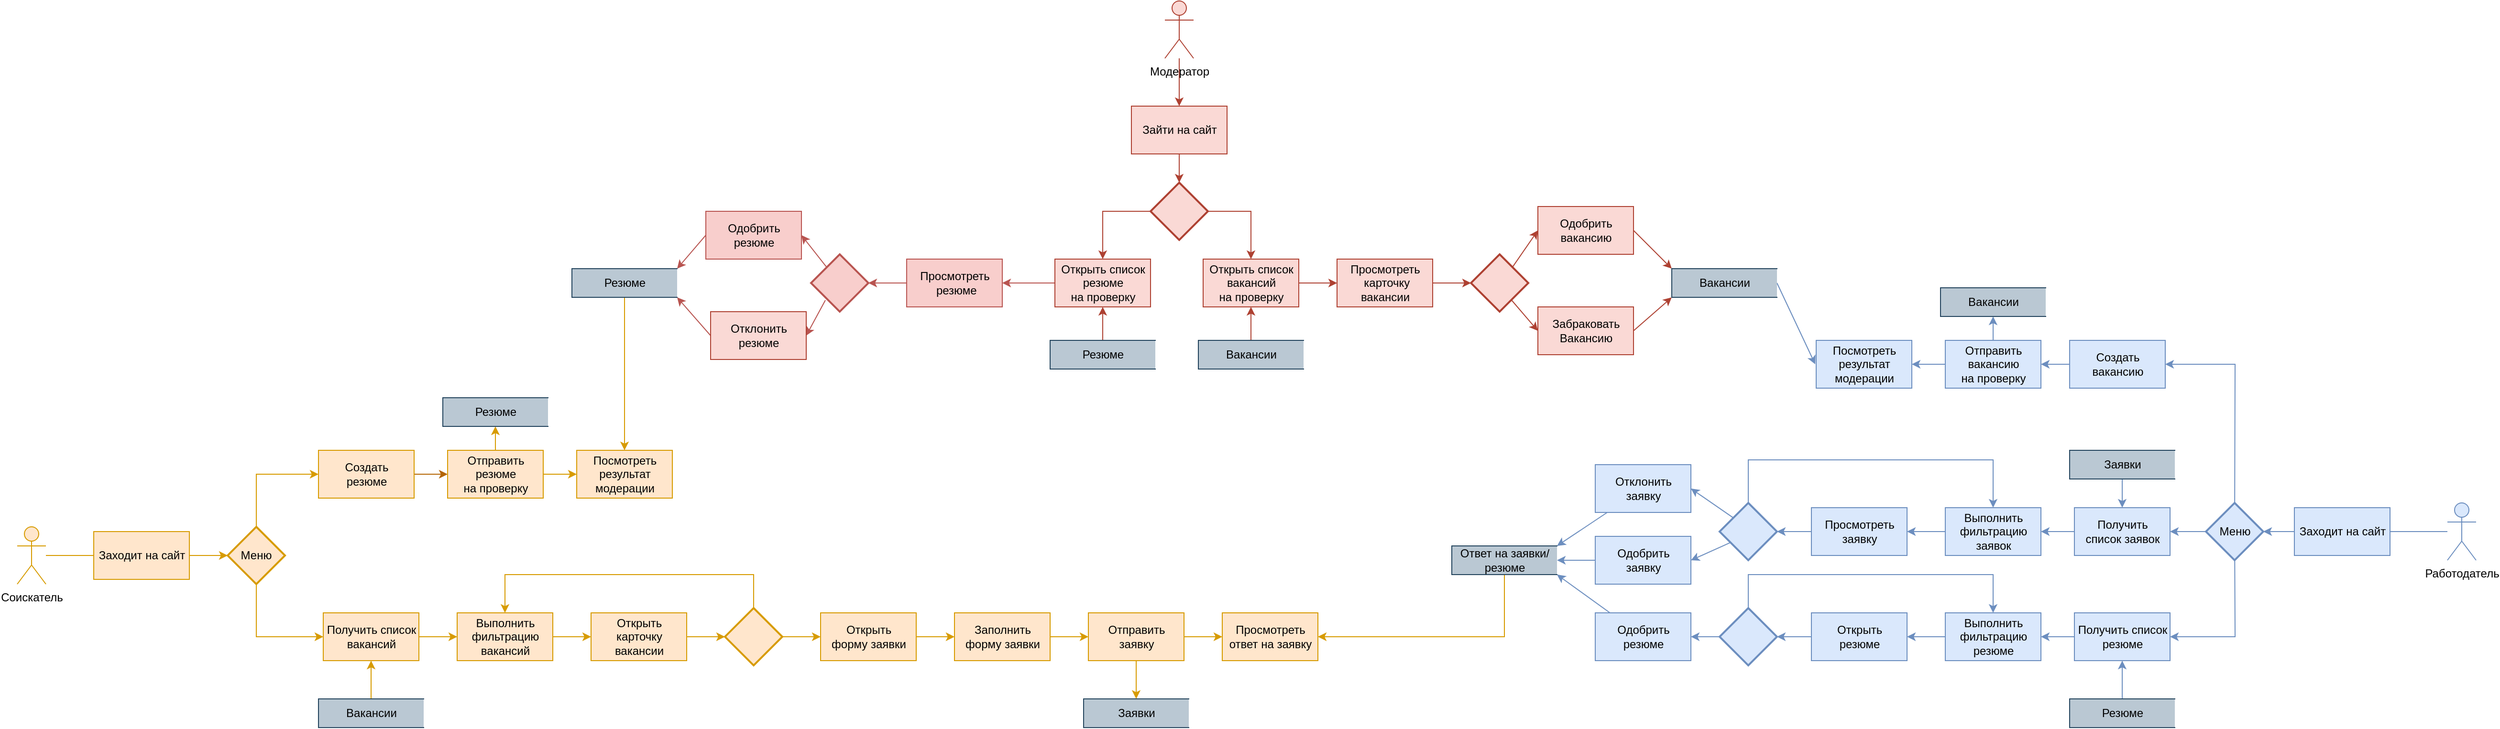 <mxfile version="15.4.3" type="github">
  <diagram id="C21_k85sb6ZyRS77wJrD" name="Page-1">
    <mxGraphModel dx="1211" dy="679" grid="1" gridSize="10" guides="1" tooltips="1" connect="1" arrows="1" fold="1" page="1" pageScale="1" pageWidth="827" pageHeight="1169" math="0" shadow="0">
      <root>
        <mxCell id="0" />
        <mxCell id="1" parent="0" />
        <mxCell id="LUDH4wjvU4SrbuikT29l-1" style="rounded=0;orthogonalLoop=1;jettySize=auto;html=1;entryX=0;entryY=0.5;entryDx=0;entryDy=0;endArrow=none;endFill=0;fillColor=#ffe6cc;strokeColor=#d79b00;" parent="1" source="D2r-PwF-YzfnImC0Go6T-1" target="uuZOSg6ESPEfrkIVJV4Z-1" edge="1">
          <mxGeometry relative="1" as="geometry" />
        </mxCell>
        <mxCell id="D2r-PwF-YzfnImC0Go6T-1" value="Соискатель" style="shape=umlActor;verticalLabelPosition=bottom;verticalAlign=top;html=1;outlineConnect=0;fillColor=#ffe6cc;strokeColor=#d79b00;" parent="1" vertex="1">
          <mxGeometry x="40" y="610" width="30" height="60" as="geometry" />
        </mxCell>
        <mxCell id="LjC3mDEhQsDeIbDJmXrm-3" style="edgeStyle=none;rounded=0;orthogonalLoop=1;jettySize=auto;html=1;entryX=0;entryY=0.5;entryDx=0;entryDy=0;entryPerimeter=0;endArrow=classic;endFill=1;fillColor=#ffe6cc;strokeColor=#d79b00;" parent="1" source="uuZOSg6ESPEfrkIVJV4Z-1" target="LjC3mDEhQsDeIbDJmXrm-2" edge="1">
          <mxGeometry relative="1" as="geometry" />
        </mxCell>
        <mxCell id="uuZOSg6ESPEfrkIVJV4Z-1" value="Заходит на сайт" style="html=1;dashed=0;whitespace=wrap;fillColor=#ffe6cc;strokeColor=#d79b00;" parent="1" vertex="1">
          <mxGeometry x="120" y="615" width="100" height="50" as="geometry" />
        </mxCell>
        <mxCell id="qvLsPSN7j7izspv_ZfGc-3" style="edgeStyle=none;rounded=0;orthogonalLoop=1;jettySize=auto;html=1;exitX=0.5;exitY=0;exitDx=0;exitDy=0;exitPerimeter=0;entryX=0;entryY=0.5;entryDx=0;entryDy=0;endArrow=classic;endFill=1;fillColor=#ffe6cc;strokeColor=#d79b00;" parent="1" source="LjC3mDEhQsDeIbDJmXrm-2" target="qvLsPSN7j7izspv_ZfGc-1" edge="1">
          <mxGeometry relative="1" as="geometry">
            <Array as="points">
              <mxPoint x="290" y="555" />
            </Array>
          </mxGeometry>
        </mxCell>
        <mxCell id="rgpHVdHSaxb2P8GUr3Yn-1" style="edgeStyle=none;rounded=0;orthogonalLoop=1;jettySize=auto;html=1;entryX=0;entryY=0.5;entryDx=0;entryDy=0;endArrow=classic;endFill=1;fillColor=#ffe6cc;strokeColor=#d79b00;" parent="1" source="LjC3mDEhQsDeIbDJmXrm-2" target="qvLsPSN7j7izspv_ZfGc-2" edge="1">
          <mxGeometry relative="1" as="geometry">
            <Array as="points">
              <mxPoint x="290" y="725" />
            </Array>
          </mxGeometry>
        </mxCell>
        <mxCell id="LjC3mDEhQsDeIbDJmXrm-2" value="Меню" style="strokeWidth=2;html=1;shape=mxgraph.flowchart.decision;whiteSpace=wrap;fillColor=#ffe6cc;strokeColor=#d79b00;" parent="1" vertex="1">
          <mxGeometry x="260" y="610" width="60" height="60" as="geometry" />
        </mxCell>
        <mxCell id="crWgUegJfXbd5GNQg8C4-1" style="edgeStyle=none;rounded=0;orthogonalLoop=1;jettySize=auto;html=1;entryX=0.5;entryY=1;entryDx=0;entryDy=0;endArrow=classic;endFill=1;fillColor=#ffe6cc;strokeColor=#d79b00;exitX=0.5;exitY=0;exitDx=0;exitDy=0;" parent="1" source="IK7K3Vku0Z96cUypJDgi-21" target="6Fy4-rbzmQZifoCD9x8R-1" edge="1">
          <mxGeometry relative="1" as="geometry" />
        </mxCell>
        <mxCell id="IK7K3Vku0Z96cUypJDgi-22" style="edgeStyle=none;rounded=0;orthogonalLoop=1;jettySize=auto;html=1;entryX=0;entryY=0.5;entryDx=0;entryDy=0;endArrow=classic;endFill=1;fillColor=#fad7ac;strokeColor=#b46504;" parent="1" source="qvLsPSN7j7izspv_ZfGc-1" target="IK7K3Vku0Z96cUypJDgi-21" edge="1">
          <mxGeometry relative="1" as="geometry" />
        </mxCell>
        <mxCell id="qvLsPSN7j7izspv_ZfGc-1" value="Создать&lt;br&gt;резюме" style="html=1;dashed=0;whitespace=wrap;fillColor=#ffe6cc;strokeColor=#d79b00;" parent="1" vertex="1">
          <mxGeometry x="355" y="530" width="100" height="50" as="geometry" />
        </mxCell>
        <mxCell id="xm4uXV9lGSWtBxNTGhr5-1" style="edgeStyle=none;rounded=0;orthogonalLoop=1;jettySize=auto;html=1;entryX=0;entryY=0.5;entryDx=0;entryDy=0;endArrow=classic;endFill=1;fillColor=#ffe6cc;strokeColor=#d79b00;" parent="1" source="qvLsPSN7j7izspv_ZfGc-2" target="pQPMlpZ6iSRC3UOApfKj-3" edge="1">
          <mxGeometry relative="1" as="geometry" />
        </mxCell>
        <mxCell id="qvLsPSN7j7izspv_ZfGc-2" value="Получить список &lt;br&gt;вакансий" style="html=1;dashed=0;whitespace=wrap;fillColor=#ffe6cc;strokeColor=#d79b00;" parent="1" vertex="1">
          <mxGeometry x="360" y="700" width="100" height="50" as="geometry" />
        </mxCell>
        <mxCell id="6Fy4-rbzmQZifoCD9x8R-1" value="Резюме" style="html=1;dashed=0;whitespace=wrap;shape=partialRectangle;right=0;fillColor=#bac8d3;strokeColor=#23445d;" parent="1" vertex="1">
          <mxGeometry x="485" y="475" width="110" height="30" as="geometry" />
        </mxCell>
        <mxCell id="pQPMlpZ6iSRC3UOApfKj-2" style="edgeStyle=none;rounded=0;orthogonalLoop=1;jettySize=auto;html=1;entryX=0.5;entryY=1;entryDx=0;entryDy=0;endArrow=classic;endFill=1;fillColor=#ffe6cc;strokeColor=#d79b00;" parent="1" source="pQPMlpZ6iSRC3UOApfKj-1" target="qvLsPSN7j7izspv_ZfGc-2" edge="1">
          <mxGeometry relative="1" as="geometry" />
        </mxCell>
        <mxCell id="pQPMlpZ6iSRC3UOApfKj-1" value="Вакансии" style="html=1;dashed=0;whitespace=wrap;shape=partialRectangle;right=0;fillColor=#bac8d3;strokeColor=#23445d;" parent="1" vertex="1">
          <mxGeometry x="355" y="790" width="110" height="30" as="geometry" />
        </mxCell>
        <mxCell id="vGuwMdQloGmD3DE4HRwy-2" style="edgeStyle=none;rounded=0;orthogonalLoop=1;jettySize=auto;html=1;entryX=0;entryY=0.5;entryDx=0;entryDy=0;endArrow=classic;endFill=1;fillColor=#ffe6cc;strokeColor=#d79b00;" parent="1" source="pQPMlpZ6iSRC3UOApfKj-3" target="vGuwMdQloGmD3DE4HRwy-1" edge="1">
          <mxGeometry relative="1" as="geometry" />
        </mxCell>
        <mxCell id="pQPMlpZ6iSRC3UOApfKj-3" value="Выполнить&lt;br&gt;фильтрацию&lt;br&gt;вакансий" style="html=1;dashed=0;whitespace=wrap;fillColor=#ffe6cc;strokeColor=#d79b00;" parent="1" vertex="1">
          <mxGeometry x="500" y="700" width="100" height="50" as="geometry" />
        </mxCell>
        <mxCell id="W4q43Aq9jghr6jQ2ZjRL-2" style="edgeStyle=none;rounded=0;orthogonalLoop=1;jettySize=auto;html=1;endArrow=classic;endFill=1;fillColor=#ffe6cc;strokeColor=#d79b00;" parent="1" source="vGuwMdQloGmD3DE4HRwy-1" target="W4q43Aq9jghr6jQ2ZjRL-1" edge="1">
          <mxGeometry relative="1" as="geometry" />
        </mxCell>
        <mxCell id="vGuwMdQloGmD3DE4HRwy-1" value="Открыть&lt;br&gt;карточку&lt;br&gt;вакансии" style="html=1;dashed=0;whitespace=wrap;fillColor=#ffe6cc;strokeColor=#d79b00;" parent="1" vertex="1">
          <mxGeometry x="640" y="700" width="100" height="50" as="geometry" />
        </mxCell>
        <mxCell id="ISG6JPcZXc1P4ELiFwxI-1" style="edgeStyle=none;rounded=0;orthogonalLoop=1;jettySize=auto;html=1;entryX=0.5;entryY=0;entryDx=0;entryDy=0;endArrow=classic;endFill=1;fillColor=#ffe6cc;strokeColor=#d79b00;" parent="1" source="W4q43Aq9jghr6jQ2ZjRL-1" target="pQPMlpZ6iSRC3UOApfKj-3" edge="1">
          <mxGeometry relative="1" as="geometry">
            <Array as="points">
              <mxPoint x="810" y="660" />
              <mxPoint x="550" y="660" />
            </Array>
          </mxGeometry>
        </mxCell>
        <mxCell id="ylRt31l4XKIC7rwgh-Yc-5" style="edgeStyle=none;rounded=0;orthogonalLoop=1;jettySize=auto;html=1;entryX=0;entryY=0.5;entryDx=0;entryDy=0;endArrow=classic;endFill=1;fillColor=#ffe6cc;strokeColor=#d79b00;" parent="1" source="W4q43Aq9jghr6jQ2ZjRL-1" target="ylRt31l4XKIC7rwgh-Yc-3" edge="1">
          <mxGeometry relative="1" as="geometry" />
        </mxCell>
        <mxCell id="W4q43Aq9jghr6jQ2ZjRL-1" value="" style="strokeWidth=2;html=1;shape=mxgraph.flowchart.decision;whiteSpace=wrap;fillColor=#ffe6cc;strokeColor=#d79b00;" parent="1" vertex="1">
          <mxGeometry x="780" y="695" width="60" height="60" as="geometry" />
        </mxCell>
        <mxCell id="iEgB-U53n_eqfNML0eOX-1" style="edgeStyle=none;rounded=0;orthogonalLoop=1;jettySize=auto;html=1;entryX=0;entryY=0.5;entryDx=0;entryDy=0;endArrow=classic;endFill=1;fillColor=#ffe6cc;strokeColor=#d79b00;" parent="1" source="ylRt31l4XKIC7rwgh-Yc-3" target="ylRt31l4XKIC7rwgh-Yc-6" edge="1">
          <mxGeometry relative="1" as="geometry" />
        </mxCell>
        <mxCell id="ylRt31l4XKIC7rwgh-Yc-3" value="Открыть&lt;br&gt;форму заявки" style="html=1;dashed=0;whitespace=wrap;fillColor=#ffe6cc;strokeColor=#d79b00;" parent="1" vertex="1">
          <mxGeometry x="880" y="700" width="100" height="50" as="geometry" />
        </mxCell>
        <mxCell id="iEgB-U53n_eqfNML0eOX-3" style="edgeStyle=none;rounded=0;orthogonalLoop=1;jettySize=auto;html=1;entryX=0;entryY=0.5;entryDx=0;entryDy=0;endArrow=classic;endFill=1;fillColor=#ffe6cc;strokeColor=#d79b00;" parent="1" source="ylRt31l4XKIC7rwgh-Yc-6" target="iEgB-U53n_eqfNML0eOX-2" edge="1">
          <mxGeometry relative="1" as="geometry" />
        </mxCell>
        <mxCell id="ylRt31l4XKIC7rwgh-Yc-6" value="Заполнить&lt;br&gt;форму заявки" style="html=1;dashed=0;whitespace=wrap;fillColor=#ffe6cc;strokeColor=#d79b00;" parent="1" vertex="1">
          <mxGeometry x="1020" y="700" width="100" height="50" as="geometry" />
        </mxCell>
        <mxCell id="Db4a7CwUrQpfsaG22Oow-3" style="edgeStyle=none;rounded=0;orthogonalLoop=1;jettySize=auto;html=1;entryX=0.5;entryY=0;entryDx=0;entryDy=0;endArrow=classic;endFill=1;fillColor=#ffe6cc;strokeColor=#d79b00;" parent="1" source="iEgB-U53n_eqfNML0eOX-2" target="Db4a7CwUrQpfsaG22Oow-2" edge="1">
          <mxGeometry relative="1" as="geometry" />
        </mxCell>
        <mxCell id="qurMvy2kzXPyth9BOG6e-2" style="edgeStyle=none;rounded=0;orthogonalLoop=1;jettySize=auto;html=1;entryX=0;entryY=0.5;entryDx=0;entryDy=0;endArrow=classic;endFill=1;fillColor=#ffe6cc;strokeColor=#d79b00;" parent="1" source="iEgB-U53n_eqfNML0eOX-2" edge="1">
          <mxGeometry relative="1" as="geometry">
            <mxPoint x="1300" y="725" as="targetPoint" />
          </mxGeometry>
        </mxCell>
        <mxCell id="iEgB-U53n_eqfNML0eOX-2" value="Отправить&lt;br&gt;заявку" style="html=1;dashed=0;whitespace=wrap;fillColor=#ffe6cc;strokeColor=#d79b00;" parent="1" vertex="1">
          <mxGeometry x="1160" y="700" width="100" height="50" as="geometry" />
        </mxCell>
        <mxCell id="Db4a7CwUrQpfsaG22Oow-2" value="Заявки" style="html=1;dashed=0;whitespace=wrap;shape=partialRectangle;right=0;fillColor=#bac8d3;strokeColor=#23445d;" parent="1" vertex="1">
          <mxGeometry x="1155" y="790" width="110" height="30" as="geometry" />
        </mxCell>
        <mxCell id="qurMvy2kzXPyth9BOG6e-3" value="Просмотреть&lt;br&gt;ответ на заявку" style="html=1;dashed=0;whitespace=wrap;fillColor=#ffe6cc;strokeColor=#d79b00;" parent="1" vertex="1">
          <mxGeometry x="1300" y="700" width="100" height="50" as="geometry" />
        </mxCell>
        <mxCell id="qurMvy2kzXPyth9BOG6e-19" style="edgeStyle=none;rounded=0;orthogonalLoop=1;jettySize=auto;html=1;entryX=1;entryY=0.5;entryDx=0;entryDy=0;endArrow=none;endFill=0;fillColor=#dae8fc;strokeColor=#6c8ebf;" parent="1" source="qurMvy2kzXPyth9BOG6e-7" target="qurMvy2kzXPyth9BOG6e-10" edge="1">
          <mxGeometry relative="1" as="geometry" />
        </mxCell>
        <mxCell id="qurMvy2kzXPyth9BOG6e-7" value="Работодатель" style="shape=umlActor;verticalLabelPosition=bottom;verticalAlign=top;html=1;outlineConnect=0;fillColor=#dae8fc;strokeColor=#6c8ebf;" parent="1" vertex="1">
          <mxGeometry x="2581" y="585" width="30" height="60" as="geometry" />
        </mxCell>
        <mxCell id="qurMvy2kzXPyth9BOG6e-20" style="edgeStyle=none;rounded=0;orthogonalLoop=1;jettySize=auto;html=1;entryX=1;entryY=0.5;entryDx=0;entryDy=0;entryPerimeter=0;endArrow=classic;endFill=1;fillColor=#dae8fc;strokeColor=#6c8ebf;" parent="1" source="qurMvy2kzXPyth9BOG6e-10" target="qurMvy2kzXPyth9BOG6e-13" edge="1">
          <mxGeometry relative="1" as="geometry" />
        </mxCell>
        <mxCell id="qurMvy2kzXPyth9BOG6e-10" value="Заходит на сайт" style="html=1;dashed=0;whitespace=wrap;fillColor=#dae8fc;strokeColor=#6c8ebf;" parent="1" vertex="1">
          <mxGeometry x="2421" y="590" width="100" height="50" as="geometry" />
        </mxCell>
        <mxCell id="qurMvy2kzXPyth9BOG6e-21" style="edgeStyle=none;rounded=0;orthogonalLoop=1;jettySize=auto;html=1;entryX=1;entryY=0.5;entryDx=0;entryDy=0;endArrow=classic;endFill=1;fillColor=#dae8fc;strokeColor=#6c8ebf;" parent="1" source="qurMvy2kzXPyth9BOG6e-13" target="qurMvy2kzXPyth9BOG6e-15" edge="1">
          <mxGeometry relative="1" as="geometry">
            <Array as="points">
              <mxPoint x="2359" y="440" />
            </Array>
          </mxGeometry>
        </mxCell>
        <mxCell id="qurMvy2kzXPyth9BOG6e-23" style="edgeStyle=none;rounded=0;orthogonalLoop=1;jettySize=auto;html=1;entryX=1;entryY=0.5;entryDx=0;entryDy=0;endArrow=classic;endFill=1;fillColor=#dae8fc;strokeColor=#6c8ebf;" parent="1" source="qurMvy2kzXPyth9BOG6e-13" target="qurMvy2kzXPyth9BOG6e-16" edge="1">
          <mxGeometry relative="1" as="geometry">
            <Array as="points">
              <mxPoint x="2359" y="725" />
            </Array>
          </mxGeometry>
        </mxCell>
        <mxCell id="teQJ-WNyYSYPGvEql-g7-2" style="edgeStyle=none;rounded=0;orthogonalLoop=1;jettySize=auto;html=1;exitX=0;exitY=0.5;exitDx=0;exitDy=0;exitPerimeter=0;entryX=1;entryY=0.5;entryDx=0;entryDy=0;endArrow=classic;endFill=1;fillColor=#dae8fc;strokeColor=#6c8ebf;" parent="1" source="qurMvy2kzXPyth9BOG6e-13" target="teQJ-WNyYSYPGvEql-g7-1" edge="1">
          <mxGeometry relative="1" as="geometry" />
        </mxCell>
        <mxCell id="qurMvy2kzXPyth9BOG6e-13" value="Меню" style="strokeWidth=2;html=1;shape=mxgraph.flowchart.decision;whiteSpace=wrap;fillColor=#dae8fc;strokeColor=#6c8ebf;" parent="1" vertex="1">
          <mxGeometry x="2328.5" y="585" width="60" height="60" as="geometry" />
        </mxCell>
        <mxCell id="qurMvy2kzXPyth9BOG6e-22" style="edgeStyle=none;rounded=0;orthogonalLoop=1;jettySize=auto;html=1;entryX=0.5;entryY=1;entryDx=0;entryDy=0;endArrow=classic;endFill=1;fillColor=#dae8fc;strokeColor=#6c8ebf;exitX=0.5;exitY=0;exitDx=0;exitDy=0;" parent="1" source="IK7K3Vku0Z96cUypJDgi-32" target="qurMvy2kzXPyth9BOG6e-17" edge="1">
          <mxGeometry relative="1" as="geometry" />
        </mxCell>
        <mxCell id="IK7K3Vku0Z96cUypJDgi-33" style="edgeStyle=none;rounded=0;orthogonalLoop=1;jettySize=auto;html=1;endArrow=classic;endFill=1;fillColor=#dae8fc;strokeColor=#6c8ebf;" parent="1" source="qurMvy2kzXPyth9BOG6e-15" target="IK7K3Vku0Z96cUypJDgi-32" edge="1">
          <mxGeometry relative="1" as="geometry" />
        </mxCell>
        <mxCell id="qurMvy2kzXPyth9BOG6e-15" value="Создать&lt;br&gt;вакансию" style="html=1;dashed=0;whitespace=wrap;fillColor=#dae8fc;strokeColor=#6c8ebf;" parent="1" vertex="1">
          <mxGeometry x="2186" y="415" width="100" height="50" as="geometry" />
        </mxCell>
        <mxCell id="qurMvy2kzXPyth9BOG6e-35" style="edgeStyle=none;rounded=0;orthogonalLoop=1;jettySize=auto;html=1;entryX=1;entryY=0.5;entryDx=0;entryDy=0;endArrow=classic;endFill=1;fillColor=#dae8fc;strokeColor=#6c8ebf;" parent="1" source="qurMvy2kzXPyth9BOG6e-16" target="qurMvy2kzXPyth9BOG6e-27" edge="1">
          <mxGeometry relative="1" as="geometry" />
        </mxCell>
        <mxCell id="qurMvy2kzXPyth9BOG6e-16" value="Получить список &lt;br&gt;резюме" style="html=1;dashed=0;whitespace=wrap;fillColor=#dae8fc;strokeColor=#6c8ebf;" parent="1" vertex="1">
          <mxGeometry x="2191" y="700" width="100" height="50" as="geometry" />
        </mxCell>
        <mxCell id="qurMvy2kzXPyth9BOG6e-17" value="Вакансии" style="html=1;dashed=0;whitespace=wrap;shape=partialRectangle;right=0;fillColor=#bac8d3;strokeColor=#23445d;" parent="1" vertex="1">
          <mxGeometry x="2051" y="360" width="110" height="30" as="geometry" />
        </mxCell>
        <mxCell id="qurMvy2kzXPyth9BOG6e-25" style="edgeStyle=none;rounded=0;orthogonalLoop=1;jettySize=auto;html=1;entryX=0.5;entryY=1;entryDx=0;entryDy=0;endArrow=classic;endFill=1;fillColor=#dae8fc;strokeColor=#6c8ebf;" parent="1" source="qurMvy2kzXPyth9BOG6e-24" target="qurMvy2kzXPyth9BOG6e-16" edge="1">
          <mxGeometry relative="1" as="geometry" />
        </mxCell>
        <mxCell id="qurMvy2kzXPyth9BOG6e-24" value="Резюме" style="html=1;dashed=0;whitespace=wrap;shape=partialRectangle;right=0;fillColor=#bac8d3;strokeColor=#23445d;" parent="1" vertex="1">
          <mxGeometry x="2186" y="790" width="110" height="30" as="geometry" />
        </mxCell>
        <mxCell id="qurMvy2kzXPyth9BOG6e-36" style="edgeStyle=none;rounded=0;orthogonalLoop=1;jettySize=auto;html=1;endArrow=classic;endFill=1;fillColor=#dae8fc;strokeColor=#6c8ebf;" parent="1" source="qurMvy2kzXPyth9BOG6e-27" target="qurMvy2kzXPyth9BOG6e-29" edge="1">
          <mxGeometry relative="1" as="geometry" />
        </mxCell>
        <mxCell id="qurMvy2kzXPyth9BOG6e-27" value="Выполнить&lt;br&gt;фильтрацию&lt;br&gt;резюме" style="html=1;dashed=0;whitespace=wrap;fillColor=#dae8fc;strokeColor=#6c8ebf;" parent="1" vertex="1">
          <mxGeometry x="2056" y="700" width="100" height="50" as="geometry" />
        </mxCell>
        <mxCell id="qurMvy2kzXPyth9BOG6e-38" style="edgeStyle=none;rounded=0;orthogonalLoop=1;jettySize=auto;html=1;entryX=1;entryY=0.5;entryDx=0;entryDy=0;entryPerimeter=0;endArrow=classic;endFill=1;fillColor=#dae8fc;strokeColor=#6c8ebf;" parent="1" source="qurMvy2kzXPyth9BOG6e-29" target="qurMvy2kzXPyth9BOG6e-33" edge="1">
          <mxGeometry relative="1" as="geometry" />
        </mxCell>
        <mxCell id="qurMvy2kzXPyth9BOG6e-29" value="Открыть&lt;br&gt;резюме" style="html=1;dashed=0;whitespace=wrap;fillColor=#dae8fc;strokeColor=#6c8ebf;" parent="1" vertex="1">
          <mxGeometry x="1916" y="700" width="100" height="50" as="geometry" />
        </mxCell>
        <mxCell id="qurMvy2kzXPyth9BOG6e-39" style="edgeStyle=none;rounded=0;orthogonalLoop=1;jettySize=auto;html=1;entryX=0.5;entryY=0;entryDx=0;entryDy=0;endArrow=classic;endFill=1;fillColor=#dae8fc;strokeColor=#6c8ebf;" parent="1" source="qurMvy2kzXPyth9BOG6e-33" target="qurMvy2kzXPyth9BOG6e-27" edge="1">
          <mxGeometry relative="1" as="geometry">
            <Array as="points">
              <mxPoint x="1850" y="660" />
              <mxPoint x="2106" y="660" />
            </Array>
          </mxGeometry>
        </mxCell>
        <mxCell id="qurMvy2kzXPyth9BOG6e-43" style="edgeStyle=none;rounded=0;orthogonalLoop=1;jettySize=auto;html=1;exitX=0;exitY=0.5;exitDx=0;exitDy=0;exitPerimeter=0;entryX=1;entryY=0.5;entryDx=0;entryDy=0;endArrow=classic;endFill=1;fillColor=#dae8fc;strokeColor=#6c8ebf;" parent="1" source="qurMvy2kzXPyth9BOG6e-33" target="qurMvy2kzXPyth9BOG6e-40" edge="1">
          <mxGeometry relative="1" as="geometry" />
        </mxCell>
        <mxCell id="qurMvy2kzXPyth9BOG6e-33" value="" style="strokeWidth=2;html=1;shape=mxgraph.flowchart.decision;whiteSpace=wrap;fillColor=#dae8fc;strokeColor=#6c8ebf;" parent="1" vertex="1">
          <mxGeometry x="1820" y="695" width="60" height="60" as="geometry" />
        </mxCell>
        <mxCell id="teQJ-WNyYSYPGvEql-g7-23" style="edgeStyle=none;rounded=0;orthogonalLoop=1;jettySize=auto;html=1;entryX=1;entryY=1;entryDx=0;entryDy=0;endArrow=classic;endFill=1;fillColor=#dae8fc;strokeColor=#6c8ebf;" parent="1" source="qurMvy2kzXPyth9BOG6e-40" target="teQJ-WNyYSYPGvEql-g7-20" edge="1">
          <mxGeometry relative="1" as="geometry" />
        </mxCell>
        <mxCell id="qurMvy2kzXPyth9BOG6e-40" value="Одобрить&lt;br&gt;резюме" style="html=1;dashed=0;whitespace=wrap;fillColor=#dae8fc;strokeColor=#6c8ebf;" parent="1" vertex="1">
          <mxGeometry x="1690" y="700" width="100" height="50" as="geometry" />
        </mxCell>
        <mxCell id="qurMvy2kzXPyth9BOG6e-42" style="edgeStyle=none;rounded=0;orthogonalLoop=1;jettySize=auto;html=1;entryX=1;entryY=0.5;entryDx=0;entryDy=0;endArrow=classic;endFill=1;fillColor=#dae8fc;strokeColor=#6c8ebf;" parent="1" source="qurMvy2kzXPyth9BOG6e-40" target="qurMvy2kzXPyth9BOG6e-40" edge="1">
          <mxGeometry relative="1" as="geometry" />
        </mxCell>
        <mxCell id="teQJ-WNyYSYPGvEql-g7-11" style="edgeStyle=none;rounded=0;orthogonalLoop=1;jettySize=auto;html=1;entryX=1;entryY=0.5;entryDx=0;entryDy=0;endArrow=classic;endFill=1;fillColor=#dae8fc;strokeColor=#6c8ebf;" parent="1" source="teQJ-WNyYSYPGvEql-g7-1" target="teQJ-WNyYSYPGvEql-g7-10" edge="1">
          <mxGeometry relative="1" as="geometry" />
        </mxCell>
        <mxCell id="teQJ-WNyYSYPGvEql-g7-1" value="Получить&lt;br&gt;список заявок" style="html=1;dashed=0;whitespace=wrap;fillColor=#dae8fc;strokeColor=#6c8ebf;" parent="1" vertex="1">
          <mxGeometry x="2191" y="590" width="100" height="50" as="geometry" />
        </mxCell>
        <mxCell id="teQJ-WNyYSYPGvEql-g7-5" style="edgeStyle=none;rounded=0;orthogonalLoop=1;jettySize=auto;html=1;entryX=0.5;entryY=0;entryDx=0;entryDy=0;endArrow=classic;endFill=1;fillColor=#dae8fc;strokeColor=#6c8ebf;" parent="1" source="teQJ-WNyYSYPGvEql-g7-3" target="teQJ-WNyYSYPGvEql-g7-1" edge="1">
          <mxGeometry relative="1" as="geometry" />
        </mxCell>
        <mxCell id="teQJ-WNyYSYPGvEql-g7-3" value="Заявки" style="html=1;dashed=0;whitespace=wrap;shape=partialRectangle;right=0;fillColor=#bac8d3;strokeColor=#23445d;" parent="1" vertex="1">
          <mxGeometry x="2186" y="530" width="110" height="30" as="geometry" />
        </mxCell>
        <mxCell id="teQJ-WNyYSYPGvEql-g7-14" style="edgeStyle=none;rounded=0;orthogonalLoop=1;jettySize=auto;html=1;entryX=1;entryY=0.5;entryDx=0;entryDy=0;entryPerimeter=0;endArrow=classic;endFill=1;fillColor=#dae8fc;strokeColor=#6c8ebf;" parent="1" source="teQJ-WNyYSYPGvEql-g7-6" target="teQJ-WNyYSYPGvEql-g7-13" edge="1">
          <mxGeometry relative="1" as="geometry" />
        </mxCell>
        <mxCell id="teQJ-WNyYSYPGvEql-g7-6" value="Просмотреть&lt;br&gt;заявку" style="html=1;dashed=0;whitespace=wrap;fillColor=#dae8fc;strokeColor=#6c8ebf;" parent="1" vertex="1">
          <mxGeometry x="1916" y="590" width="100" height="50" as="geometry" />
        </mxCell>
        <mxCell id="teQJ-WNyYSYPGvEql-g7-12" style="edgeStyle=none;rounded=0;orthogonalLoop=1;jettySize=auto;html=1;entryX=1;entryY=0.5;entryDx=0;entryDy=0;endArrow=classic;endFill=1;fillColor=#dae8fc;strokeColor=#6c8ebf;" parent="1" source="teQJ-WNyYSYPGvEql-g7-10" target="teQJ-WNyYSYPGvEql-g7-6" edge="1">
          <mxGeometry relative="1" as="geometry" />
        </mxCell>
        <mxCell id="teQJ-WNyYSYPGvEql-g7-10" value="Выполнить&lt;br&gt;фильтрацию&lt;br&gt;заявок" style="html=1;dashed=0;whitespace=wrap;fillColor=#dae8fc;strokeColor=#6c8ebf;" parent="1" vertex="1">
          <mxGeometry x="2056" y="590" width="100" height="50" as="geometry" />
        </mxCell>
        <mxCell id="teQJ-WNyYSYPGvEql-g7-15" style="edgeStyle=none;rounded=0;orthogonalLoop=1;jettySize=auto;html=1;entryX=0.5;entryY=0;entryDx=0;entryDy=0;endArrow=classic;endFill=1;fillColor=#dae8fc;strokeColor=#6c8ebf;" parent="1" source="teQJ-WNyYSYPGvEql-g7-13" target="teQJ-WNyYSYPGvEql-g7-10" edge="1">
          <mxGeometry relative="1" as="geometry">
            <Array as="points">
              <mxPoint x="1850" y="540" />
              <mxPoint x="2106" y="540" />
            </Array>
          </mxGeometry>
        </mxCell>
        <mxCell id="teQJ-WNyYSYPGvEql-g7-18" style="edgeStyle=none;rounded=0;orthogonalLoop=1;jettySize=auto;html=1;entryX=1;entryY=0.5;entryDx=0;entryDy=0;endArrow=classic;endFill=1;exitX=0.265;exitY=0.278;exitDx=0;exitDy=0;exitPerimeter=0;fillColor=#dae8fc;strokeColor=#6c8ebf;" parent="1" source="teQJ-WNyYSYPGvEql-g7-13" target="teQJ-WNyYSYPGvEql-g7-17" edge="1">
          <mxGeometry relative="1" as="geometry" />
        </mxCell>
        <mxCell id="teQJ-WNyYSYPGvEql-g7-19" style="edgeStyle=none;rounded=0;orthogonalLoop=1;jettySize=auto;html=1;exitX=0.19;exitY=0.691;exitDx=0;exitDy=0;exitPerimeter=0;endArrow=classic;endFill=1;entryX=1;entryY=0.5;entryDx=0;entryDy=0;fillColor=#dae8fc;strokeColor=#6c8ebf;" parent="1" source="teQJ-WNyYSYPGvEql-g7-13" target="teQJ-WNyYSYPGvEql-g7-16" edge="1">
          <mxGeometry relative="1" as="geometry">
            <mxPoint x="1800" y="650" as="targetPoint" />
          </mxGeometry>
        </mxCell>
        <mxCell id="teQJ-WNyYSYPGvEql-g7-13" value="" style="strokeWidth=2;html=1;shape=mxgraph.flowchart.decision;whiteSpace=wrap;fillColor=#dae8fc;strokeColor=#6c8ebf;" parent="1" vertex="1">
          <mxGeometry x="1820" y="585" width="60" height="60" as="geometry" />
        </mxCell>
        <mxCell id="teQJ-WNyYSYPGvEql-g7-21" style="edgeStyle=none;rounded=0;orthogonalLoop=1;jettySize=auto;html=1;entryX=1;entryY=0.5;entryDx=0;entryDy=0;endArrow=classic;endFill=1;fillColor=#dae8fc;strokeColor=#6c8ebf;" parent="1" source="teQJ-WNyYSYPGvEql-g7-16" target="teQJ-WNyYSYPGvEql-g7-20" edge="1">
          <mxGeometry relative="1" as="geometry" />
        </mxCell>
        <mxCell id="teQJ-WNyYSYPGvEql-g7-16" value="Одобрить&lt;br&gt;заявку" style="html=1;dashed=0;whitespace=wrap;fillColor=#dae8fc;strokeColor=#6c8ebf;" parent="1" vertex="1">
          <mxGeometry x="1690" y="620" width="100" height="50" as="geometry" />
        </mxCell>
        <mxCell id="teQJ-WNyYSYPGvEql-g7-22" style="edgeStyle=none;rounded=0;orthogonalLoop=1;jettySize=auto;html=1;entryX=1;entryY=0;entryDx=0;entryDy=0;endArrow=classic;endFill=1;fillColor=#dae8fc;strokeColor=#6c8ebf;" parent="1" source="teQJ-WNyYSYPGvEql-g7-17" target="teQJ-WNyYSYPGvEql-g7-20" edge="1">
          <mxGeometry relative="1" as="geometry" />
        </mxCell>
        <mxCell id="teQJ-WNyYSYPGvEql-g7-17" value="Отклонить&lt;br&gt;заявку" style="html=1;dashed=0;whitespace=wrap;fillColor=#dae8fc;strokeColor=#6c8ebf;" parent="1" vertex="1">
          <mxGeometry x="1690" y="545" width="100" height="50" as="geometry" />
        </mxCell>
        <mxCell id="teQJ-WNyYSYPGvEql-g7-24" style="edgeStyle=none;rounded=0;orthogonalLoop=1;jettySize=auto;html=1;entryX=1;entryY=0.5;entryDx=0;entryDy=0;endArrow=classic;endFill=1;fillColor=#ffe6cc;strokeColor=#d79b00;" parent="1" source="teQJ-WNyYSYPGvEql-g7-20" target="qurMvy2kzXPyth9BOG6e-3" edge="1">
          <mxGeometry relative="1" as="geometry">
            <Array as="points">
              <mxPoint x="1595" y="725" />
            </Array>
          </mxGeometry>
        </mxCell>
        <mxCell id="teQJ-WNyYSYPGvEql-g7-20" value="Ответ на заявки/&lt;br&gt;резюме" style="html=1;dashed=0;whitespace=wrap;shape=partialRectangle;right=0;fillColor=#bac8d3;strokeColor=#23445d;" parent="1" vertex="1">
          <mxGeometry x="1540" y="630" width="110" height="30" as="geometry" />
        </mxCell>
        <mxCell id="IK7K3Vku0Z96cUypJDgi-3" style="edgeStyle=none;rounded=0;orthogonalLoop=1;jettySize=auto;html=1;entryX=0.5;entryY=0;entryDx=0;entryDy=0;endArrow=classic;endFill=1;fillColor=#fad9d5;strokeColor=#ae4132;" parent="1" source="IK7K3Vku0Z96cUypJDgi-1" target="IK7K3Vku0Z96cUypJDgi-2" edge="1">
          <mxGeometry relative="1" as="geometry" />
        </mxCell>
        <mxCell id="IK7K3Vku0Z96cUypJDgi-1" value="Модератор" style="shape=umlActor;verticalLabelPosition=bottom;verticalAlign=top;html=1;outlineConnect=0;fillColor=#fad9d5;strokeColor=#ae4132;" parent="1" vertex="1">
          <mxGeometry x="1240" y="60" width="30" height="60" as="geometry" />
        </mxCell>
        <mxCell id="IK7K3Vku0Z96cUypJDgi-5" style="edgeStyle=none;rounded=0;orthogonalLoop=1;jettySize=auto;html=1;entryX=0.5;entryY=0;entryDx=0;entryDy=0;entryPerimeter=0;endArrow=classic;endFill=1;fillColor=#fad9d5;strokeColor=#ae4132;" parent="1" source="IK7K3Vku0Z96cUypJDgi-2" target="IK7K3Vku0Z96cUypJDgi-4" edge="1">
          <mxGeometry relative="1" as="geometry" />
        </mxCell>
        <mxCell id="IK7K3Vku0Z96cUypJDgi-2" value="Зайти на сайт" style="html=1;dashed=0;whitespace=wrap;fillColor=#fad9d5;strokeColor=#ae4132;" parent="1" vertex="1">
          <mxGeometry x="1205" y="170" width="100" height="50" as="geometry" />
        </mxCell>
        <mxCell id="IK7K3Vku0Z96cUypJDgi-8" style="edgeStyle=none;rounded=0;orthogonalLoop=1;jettySize=auto;html=1;entryX=0.5;entryY=0;entryDx=0;entryDy=0;endArrow=classic;endFill=1;fillColor=#fad9d5;strokeColor=#ae4132;" parent="1" source="IK7K3Vku0Z96cUypJDgi-4" target="IK7K3Vku0Z96cUypJDgi-6" edge="1">
          <mxGeometry relative="1" as="geometry">
            <Array as="points">
              <mxPoint x="1175" y="280" />
            </Array>
          </mxGeometry>
        </mxCell>
        <mxCell id="IK7K3Vku0Z96cUypJDgi-9" style="edgeStyle=none;rounded=0;orthogonalLoop=1;jettySize=auto;html=1;entryX=0.5;entryY=0;entryDx=0;entryDy=0;endArrow=classic;endFill=1;fillColor=#fad9d5;strokeColor=#ae4132;" parent="1" source="IK7K3Vku0Z96cUypJDgi-4" target="IK7K3Vku0Z96cUypJDgi-7" edge="1">
          <mxGeometry relative="1" as="geometry">
            <Array as="points">
              <mxPoint x="1330" y="280" />
            </Array>
          </mxGeometry>
        </mxCell>
        <mxCell id="IK7K3Vku0Z96cUypJDgi-4" value="" style="strokeWidth=2;html=1;shape=mxgraph.flowchart.decision;whiteSpace=wrap;fillColor=#fad9d5;strokeColor=#ae4132;" parent="1" vertex="1">
          <mxGeometry x="1225" y="250" width="60" height="60" as="geometry" />
        </mxCell>
        <mxCell id="IK7K3Vku0Z96cUypJDgi-51" style="edgeStyle=none;rounded=0;orthogonalLoop=1;jettySize=auto;html=1;entryX=1;entryY=0.5;entryDx=0;entryDy=0;endArrow=classic;endFill=1;fillColor=#f8cecc;strokeColor=#b85450;" parent="1" source="IK7K3Vku0Z96cUypJDgi-6" target="IK7K3Vku0Z96cUypJDgi-42" edge="1">
          <mxGeometry relative="1" as="geometry" />
        </mxCell>
        <mxCell id="IK7K3Vku0Z96cUypJDgi-6" value="Открыть список&lt;br&gt;резюме&lt;br&gt;на проверку" style="html=1;dashed=0;whitespace=wrap;fillColor=#fad9d5;strokeColor=#ae4132;" parent="1" vertex="1">
          <mxGeometry x="1125" y="330" width="100" height="50" as="geometry" />
        </mxCell>
        <mxCell id="IK7K3Vku0Z96cUypJDgi-17" style="edgeStyle=none;rounded=0;orthogonalLoop=1;jettySize=auto;html=1;entryX=0;entryY=0.5;entryDx=0;entryDy=0;endArrow=classic;endFill=1;fillColor=#fad9d5;strokeColor=#ae4132;" parent="1" source="IK7K3Vku0Z96cUypJDgi-7" target="IK7K3Vku0Z96cUypJDgi-16" edge="1">
          <mxGeometry relative="1" as="geometry" />
        </mxCell>
        <mxCell id="IK7K3Vku0Z96cUypJDgi-7" value="Открыть список &lt;br&gt;вакансий &lt;br&gt;на проверку" style="html=1;dashed=0;whitespace=wrap;fillColor=#fad9d5;strokeColor=#ae4132;" parent="1" vertex="1">
          <mxGeometry x="1280" y="330" width="100" height="50" as="geometry" />
        </mxCell>
        <mxCell id="IK7K3Vku0Z96cUypJDgi-12" style="edgeStyle=none;rounded=0;orthogonalLoop=1;jettySize=auto;html=1;entryX=0.5;entryY=1;entryDx=0;entryDy=0;endArrow=classic;endFill=1;fillColor=#fad9d5;strokeColor=#ae4132;" parent="1" source="IK7K3Vku0Z96cUypJDgi-10" target="IK7K3Vku0Z96cUypJDgi-7" edge="1">
          <mxGeometry relative="1" as="geometry" />
        </mxCell>
        <mxCell id="IK7K3Vku0Z96cUypJDgi-10" value="Вакансии" style="html=1;dashed=0;whitespace=wrap;shape=partialRectangle;right=0;fillColor=#bac8d3;strokeColor=#23445d;" parent="1" vertex="1">
          <mxGeometry x="1275" y="415" width="110" height="30" as="geometry" />
        </mxCell>
        <mxCell id="IK7K3Vku0Z96cUypJDgi-13" style="edgeStyle=none;rounded=0;orthogonalLoop=1;jettySize=auto;html=1;entryX=0.5;entryY=1;entryDx=0;entryDy=0;endArrow=classic;endFill=1;fillColor=#fad9d5;strokeColor=#ae4132;" parent="1" source="IK7K3Vku0Z96cUypJDgi-11" target="IK7K3Vku0Z96cUypJDgi-6" edge="1">
          <mxGeometry relative="1" as="geometry" />
        </mxCell>
        <mxCell id="IK7K3Vku0Z96cUypJDgi-11" value="Резюме" style="html=1;dashed=0;whitespace=wrap;shape=partialRectangle;right=0;fillColor=#bac8d3;strokeColor=#23445d;" parent="1" vertex="1">
          <mxGeometry x="1120" y="415" width="110" height="30" as="geometry" />
        </mxCell>
        <mxCell id="IK7K3Vku0Z96cUypJDgi-20" style="edgeStyle=none;rounded=0;orthogonalLoop=1;jettySize=auto;html=1;entryX=0;entryY=0.5;entryDx=0;entryDy=0;entryPerimeter=0;endArrow=classic;endFill=1;fillColor=#fad9d5;strokeColor=#ae4132;" parent="1" source="IK7K3Vku0Z96cUypJDgi-16" target="IK7K3Vku0Z96cUypJDgi-19" edge="1">
          <mxGeometry relative="1" as="geometry" />
        </mxCell>
        <mxCell id="IK7K3Vku0Z96cUypJDgi-16" value="Просмотреть&lt;br&gt;&amp;nbsp;карточку&lt;br&gt;вакансии" style="html=1;dashed=0;whitespace=wrap;fillColor=#fad9d5;strokeColor=#ae4132;" parent="1" vertex="1">
          <mxGeometry x="1420" y="330" width="100" height="50" as="geometry" />
        </mxCell>
        <mxCell id="IK7K3Vku0Z96cUypJDgi-27" style="edgeStyle=none;rounded=0;orthogonalLoop=1;jettySize=auto;html=1;entryX=0;entryY=0.5;entryDx=0;entryDy=0;endArrow=classic;endFill=1;fillColor=#fad9d5;strokeColor=#ae4132;" parent="1" target="IK7K3Vku0Z96cUypJDgi-26" edge="1">
          <mxGeometry relative="1" as="geometry">
            <mxPoint x="1600" y="370" as="sourcePoint" />
          </mxGeometry>
        </mxCell>
        <mxCell id="IK7K3Vku0Z96cUypJDgi-28" style="edgeStyle=none;rounded=0;orthogonalLoop=1;jettySize=auto;html=1;exitX=0.727;exitY=0.22;exitDx=0;exitDy=0;exitPerimeter=0;entryX=0;entryY=0.5;entryDx=0;entryDy=0;endArrow=classic;endFill=1;fillColor=#fad9d5;strokeColor=#ae4132;" parent="1" source="IK7K3Vku0Z96cUypJDgi-19" target="IK7K3Vku0Z96cUypJDgi-25" edge="1">
          <mxGeometry relative="1" as="geometry" />
        </mxCell>
        <mxCell id="IK7K3Vku0Z96cUypJDgi-19" value="" style="strokeWidth=2;html=1;shape=mxgraph.flowchart.decision;whiteSpace=wrap;fillColor=#fad9d5;strokeColor=#ae4132;" parent="1" vertex="1">
          <mxGeometry x="1560" y="325" width="60" height="60" as="geometry" />
        </mxCell>
        <mxCell id="IK7K3Vku0Z96cUypJDgi-24" style="edgeStyle=none;rounded=0;orthogonalLoop=1;jettySize=auto;html=1;entryX=0;entryY=0.5;entryDx=0;entryDy=0;endArrow=classic;endFill=1;fillColor=#ffe6cc;strokeColor=#d79b00;" parent="1" source="IK7K3Vku0Z96cUypJDgi-21" target="IK7K3Vku0Z96cUypJDgi-23" edge="1">
          <mxGeometry relative="1" as="geometry" />
        </mxCell>
        <mxCell id="IK7K3Vku0Z96cUypJDgi-21" value="Отправить &lt;br&gt;резюме &lt;br&gt;на проверку" style="html=1;dashed=0;whitespace=wrap;fillColor=#ffe6cc;strokeColor=#d79b00;" parent="1" vertex="1">
          <mxGeometry x="490" y="530" width="100" height="50" as="geometry" />
        </mxCell>
        <mxCell id="IK7K3Vku0Z96cUypJDgi-23" value="Посмотреть&lt;br&gt;результат &lt;br&gt;модерации" style="html=1;dashed=0;whitespace=wrap;fillColor=#ffe6cc;strokeColor=#d79b00;" parent="1" vertex="1">
          <mxGeometry x="625" y="530" width="100" height="50" as="geometry" />
        </mxCell>
        <mxCell id="IK7K3Vku0Z96cUypJDgi-30" style="edgeStyle=none;rounded=0;orthogonalLoop=1;jettySize=auto;html=1;exitX=1;exitY=0.5;exitDx=0;exitDy=0;entryX=0;entryY=0;entryDx=0;entryDy=0;endArrow=classic;endFill=1;fillColor=#fad9d5;strokeColor=#ae4132;" parent="1" source="IK7K3Vku0Z96cUypJDgi-25" target="IK7K3Vku0Z96cUypJDgi-29" edge="1">
          <mxGeometry relative="1" as="geometry" />
        </mxCell>
        <mxCell id="IK7K3Vku0Z96cUypJDgi-25" value="Одобрить&lt;br&gt;вакансию" style="html=1;dashed=0;whitespace=wrap;fillColor=#fad9d5;strokeColor=#ae4132;" parent="1" vertex="1">
          <mxGeometry x="1630" y="275" width="100" height="50" as="geometry" />
        </mxCell>
        <mxCell id="IK7K3Vku0Z96cUypJDgi-31" style="edgeStyle=none;rounded=0;orthogonalLoop=1;jettySize=auto;html=1;exitX=1;exitY=0.5;exitDx=0;exitDy=0;entryX=0;entryY=1;entryDx=0;entryDy=0;endArrow=classic;endFill=1;fillColor=#fad9d5;strokeColor=#ae4132;" parent="1" source="IK7K3Vku0Z96cUypJDgi-26" target="IK7K3Vku0Z96cUypJDgi-29" edge="1">
          <mxGeometry relative="1" as="geometry" />
        </mxCell>
        <mxCell id="IK7K3Vku0Z96cUypJDgi-26" value="Забраковать&lt;br&gt;Вакансию" style="html=1;dashed=0;whitespace=wrap;fillColor=#fad9d5;strokeColor=#ae4132;" parent="1" vertex="1">
          <mxGeometry x="1630" y="380" width="100" height="50" as="geometry" />
        </mxCell>
        <mxCell id="IK7K3Vku0Z96cUypJDgi-36" style="edgeStyle=none;rounded=0;orthogonalLoop=1;jettySize=auto;html=1;endArrow=classic;endFill=1;exitX=1;exitY=0.5;exitDx=0;exitDy=0;fillColor=#dae8fc;strokeColor=#6c8ebf;" parent="1" source="IK7K3Vku0Z96cUypJDgi-29" edge="1">
          <mxGeometry relative="1" as="geometry">
            <mxPoint x="1920" y="440" as="targetPoint" />
          </mxGeometry>
        </mxCell>
        <mxCell id="IK7K3Vku0Z96cUypJDgi-29" value="Вакансии" style="html=1;dashed=0;whitespace=wrap;shape=partialRectangle;right=0;fillColor=#bac8d3;strokeColor=#23445d;" parent="1" vertex="1">
          <mxGeometry x="1770" y="340" width="110" height="30" as="geometry" />
        </mxCell>
        <mxCell id="IK7K3Vku0Z96cUypJDgi-35" style="edgeStyle=none;rounded=0;orthogonalLoop=1;jettySize=auto;html=1;entryX=1;entryY=0.5;entryDx=0;entryDy=0;endArrow=classic;endFill=1;fillColor=#dae8fc;strokeColor=#6c8ebf;" parent="1" source="IK7K3Vku0Z96cUypJDgi-32" target="IK7K3Vku0Z96cUypJDgi-34" edge="1">
          <mxGeometry relative="1" as="geometry" />
        </mxCell>
        <mxCell id="IK7K3Vku0Z96cUypJDgi-32" value="Отправить &lt;br&gt;вакансию&lt;br&gt;на проверку" style="html=1;dashed=0;whitespace=wrap;fillColor=#dae8fc;strokeColor=#6c8ebf;" parent="1" vertex="1">
          <mxGeometry x="2056" y="415" width="100" height="50" as="geometry" />
        </mxCell>
        <mxCell id="IK7K3Vku0Z96cUypJDgi-34" value="Посмотреть&lt;br&gt;результат &lt;br&gt;модерации" style="html=1;dashed=0;whitespace=wrap;fillColor=#dae8fc;strokeColor=#6c8ebf;" parent="1" vertex="1">
          <mxGeometry x="1921" y="415" width="100" height="50" as="geometry" />
        </mxCell>
        <mxCell id="IK7K3Vku0Z96cUypJDgi-53" style="edgeStyle=none;rounded=0;orthogonalLoop=1;jettySize=auto;html=1;entryX=1;entryY=0.5;entryDx=0;entryDy=0;entryPerimeter=0;endArrow=classic;endFill=1;fillColor=#f8cecc;strokeColor=#b85450;" parent="1" source="IK7K3Vku0Z96cUypJDgi-42" target="IK7K3Vku0Z96cUypJDgi-45" edge="1">
          <mxGeometry relative="1" as="geometry" />
        </mxCell>
        <mxCell id="IK7K3Vku0Z96cUypJDgi-42" value="Просмотреть&lt;br&gt;&amp;nbsp;резюме" style="html=1;dashed=0;whitespace=wrap;fillColor=#f8cecc;strokeColor=#b85450;" parent="1" vertex="1">
          <mxGeometry x="970" y="330" width="100" height="50" as="geometry" />
        </mxCell>
        <mxCell id="IK7K3Vku0Z96cUypJDgi-54" style="edgeStyle=none;rounded=0;orthogonalLoop=1;jettySize=auto;html=1;exitX=0.25;exitY=0.8;exitDx=0;exitDy=0;exitPerimeter=0;entryX=1;entryY=0.5;entryDx=0;entryDy=0;endArrow=classic;endFill=1;fillColor=#f8cecc;strokeColor=#b85450;" parent="1" source="IK7K3Vku0Z96cUypJDgi-45" target="IK7K3Vku0Z96cUypJDgi-49" edge="1">
          <mxGeometry relative="1" as="geometry" />
        </mxCell>
        <mxCell id="IK7K3Vku0Z96cUypJDgi-55" style="edgeStyle=none;rounded=0;orthogonalLoop=1;jettySize=auto;html=1;exitX=0.267;exitY=0.217;exitDx=0;exitDy=0;exitPerimeter=0;entryX=1;entryY=0.5;entryDx=0;entryDy=0;endArrow=classic;endFill=1;fillColor=#f8cecc;strokeColor=#b85450;" parent="1" source="IK7K3Vku0Z96cUypJDgi-45" target="IK7K3Vku0Z96cUypJDgi-47" edge="1">
          <mxGeometry relative="1" as="geometry" />
        </mxCell>
        <mxCell id="IK7K3Vku0Z96cUypJDgi-45" value="" style="strokeWidth=2;html=1;shape=mxgraph.flowchart.decision;whiteSpace=wrap;fillColor=#f8cecc;strokeColor=#b85450;" parent="1" vertex="1">
          <mxGeometry x="870" y="325" width="60" height="60" as="geometry" />
        </mxCell>
        <mxCell id="IK7K3Vku0Z96cUypJDgi-56" style="edgeStyle=none;rounded=0;orthogonalLoop=1;jettySize=auto;html=1;entryX=1;entryY=0;entryDx=0;entryDy=0;endArrow=classic;endFill=1;exitX=0;exitY=0.5;exitDx=0;exitDy=0;fillColor=#f8cecc;strokeColor=#b85450;" parent="1" source="IK7K3Vku0Z96cUypJDgi-47" target="IK7K3Vku0Z96cUypJDgi-50" edge="1">
          <mxGeometry relative="1" as="geometry" />
        </mxCell>
        <mxCell id="IK7K3Vku0Z96cUypJDgi-47" value="Одобрить&lt;br&gt;резюме" style="html=1;dashed=0;whitespace=wrap;fillColor=#f8cecc;strokeColor=#b85450;" parent="1" vertex="1">
          <mxGeometry x="760" y="280" width="100" height="50" as="geometry" />
        </mxCell>
        <mxCell id="IK7K3Vku0Z96cUypJDgi-57" style="edgeStyle=none;rounded=0;orthogonalLoop=1;jettySize=auto;html=1;exitX=0;exitY=0.5;exitDx=0;exitDy=0;entryX=1;entryY=1;entryDx=0;entryDy=0;endArrow=classic;endFill=1;fillColor=#f8cecc;strokeColor=#b85450;" parent="1" source="IK7K3Vku0Z96cUypJDgi-49" target="IK7K3Vku0Z96cUypJDgi-50" edge="1">
          <mxGeometry relative="1" as="geometry" />
        </mxCell>
        <mxCell id="IK7K3Vku0Z96cUypJDgi-49" value="Отклонить &lt;br&gt;резюме" style="html=1;dashed=0;whitespace=wrap;fillColor=#fad9d5;strokeColor=#ae4132;" parent="1" vertex="1">
          <mxGeometry x="765" y="385" width="100" height="50" as="geometry" />
        </mxCell>
        <mxCell id="IK7K3Vku0Z96cUypJDgi-58" style="edgeStyle=none;rounded=0;orthogonalLoop=1;jettySize=auto;html=1;entryX=0.5;entryY=0;entryDx=0;entryDy=0;endArrow=classic;endFill=1;fillColor=#ffe6cc;strokeColor=#d79b00;" parent="1" source="IK7K3Vku0Z96cUypJDgi-50" target="IK7K3Vku0Z96cUypJDgi-23" edge="1">
          <mxGeometry relative="1" as="geometry" />
        </mxCell>
        <mxCell id="IK7K3Vku0Z96cUypJDgi-50" value="Резюме" style="html=1;dashed=0;whitespace=wrap;shape=partialRectangle;right=0;fillColor=#bac8d3;strokeColor=#23445d;" parent="1" vertex="1">
          <mxGeometry x="620" y="340" width="110" height="30" as="geometry" />
        </mxCell>
      </root>
    </mxGraphModel>
  </diagram>
</mxfile>
